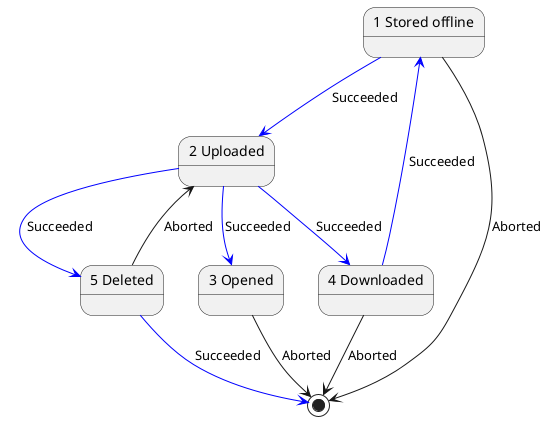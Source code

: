 @startuml state.puml

skinparam Shadowing false

state "1 Stored offline" as State1
state "2 Uploaded" as State2
state "3 Opened" as State3
state "4 Downloaded" as State4
state "5 Deleted" as State5

State1 -[#blue]-> State2: Succeeded
State1 --> [*]: Aborted
State2 -[#blue]-> State3: Succeeded
State2 -[#blue]-> State4: Succeeded
State2 -[#blue]-> State5: Succeeded
State3 -->[*]: Aborted
State4 -[#blue]-> State1 : Succeeded
State4 -->[*]: Aborted
State5 -[#blue]->[*]: Succeeded
State5 -->State2: Aborted

@enduml